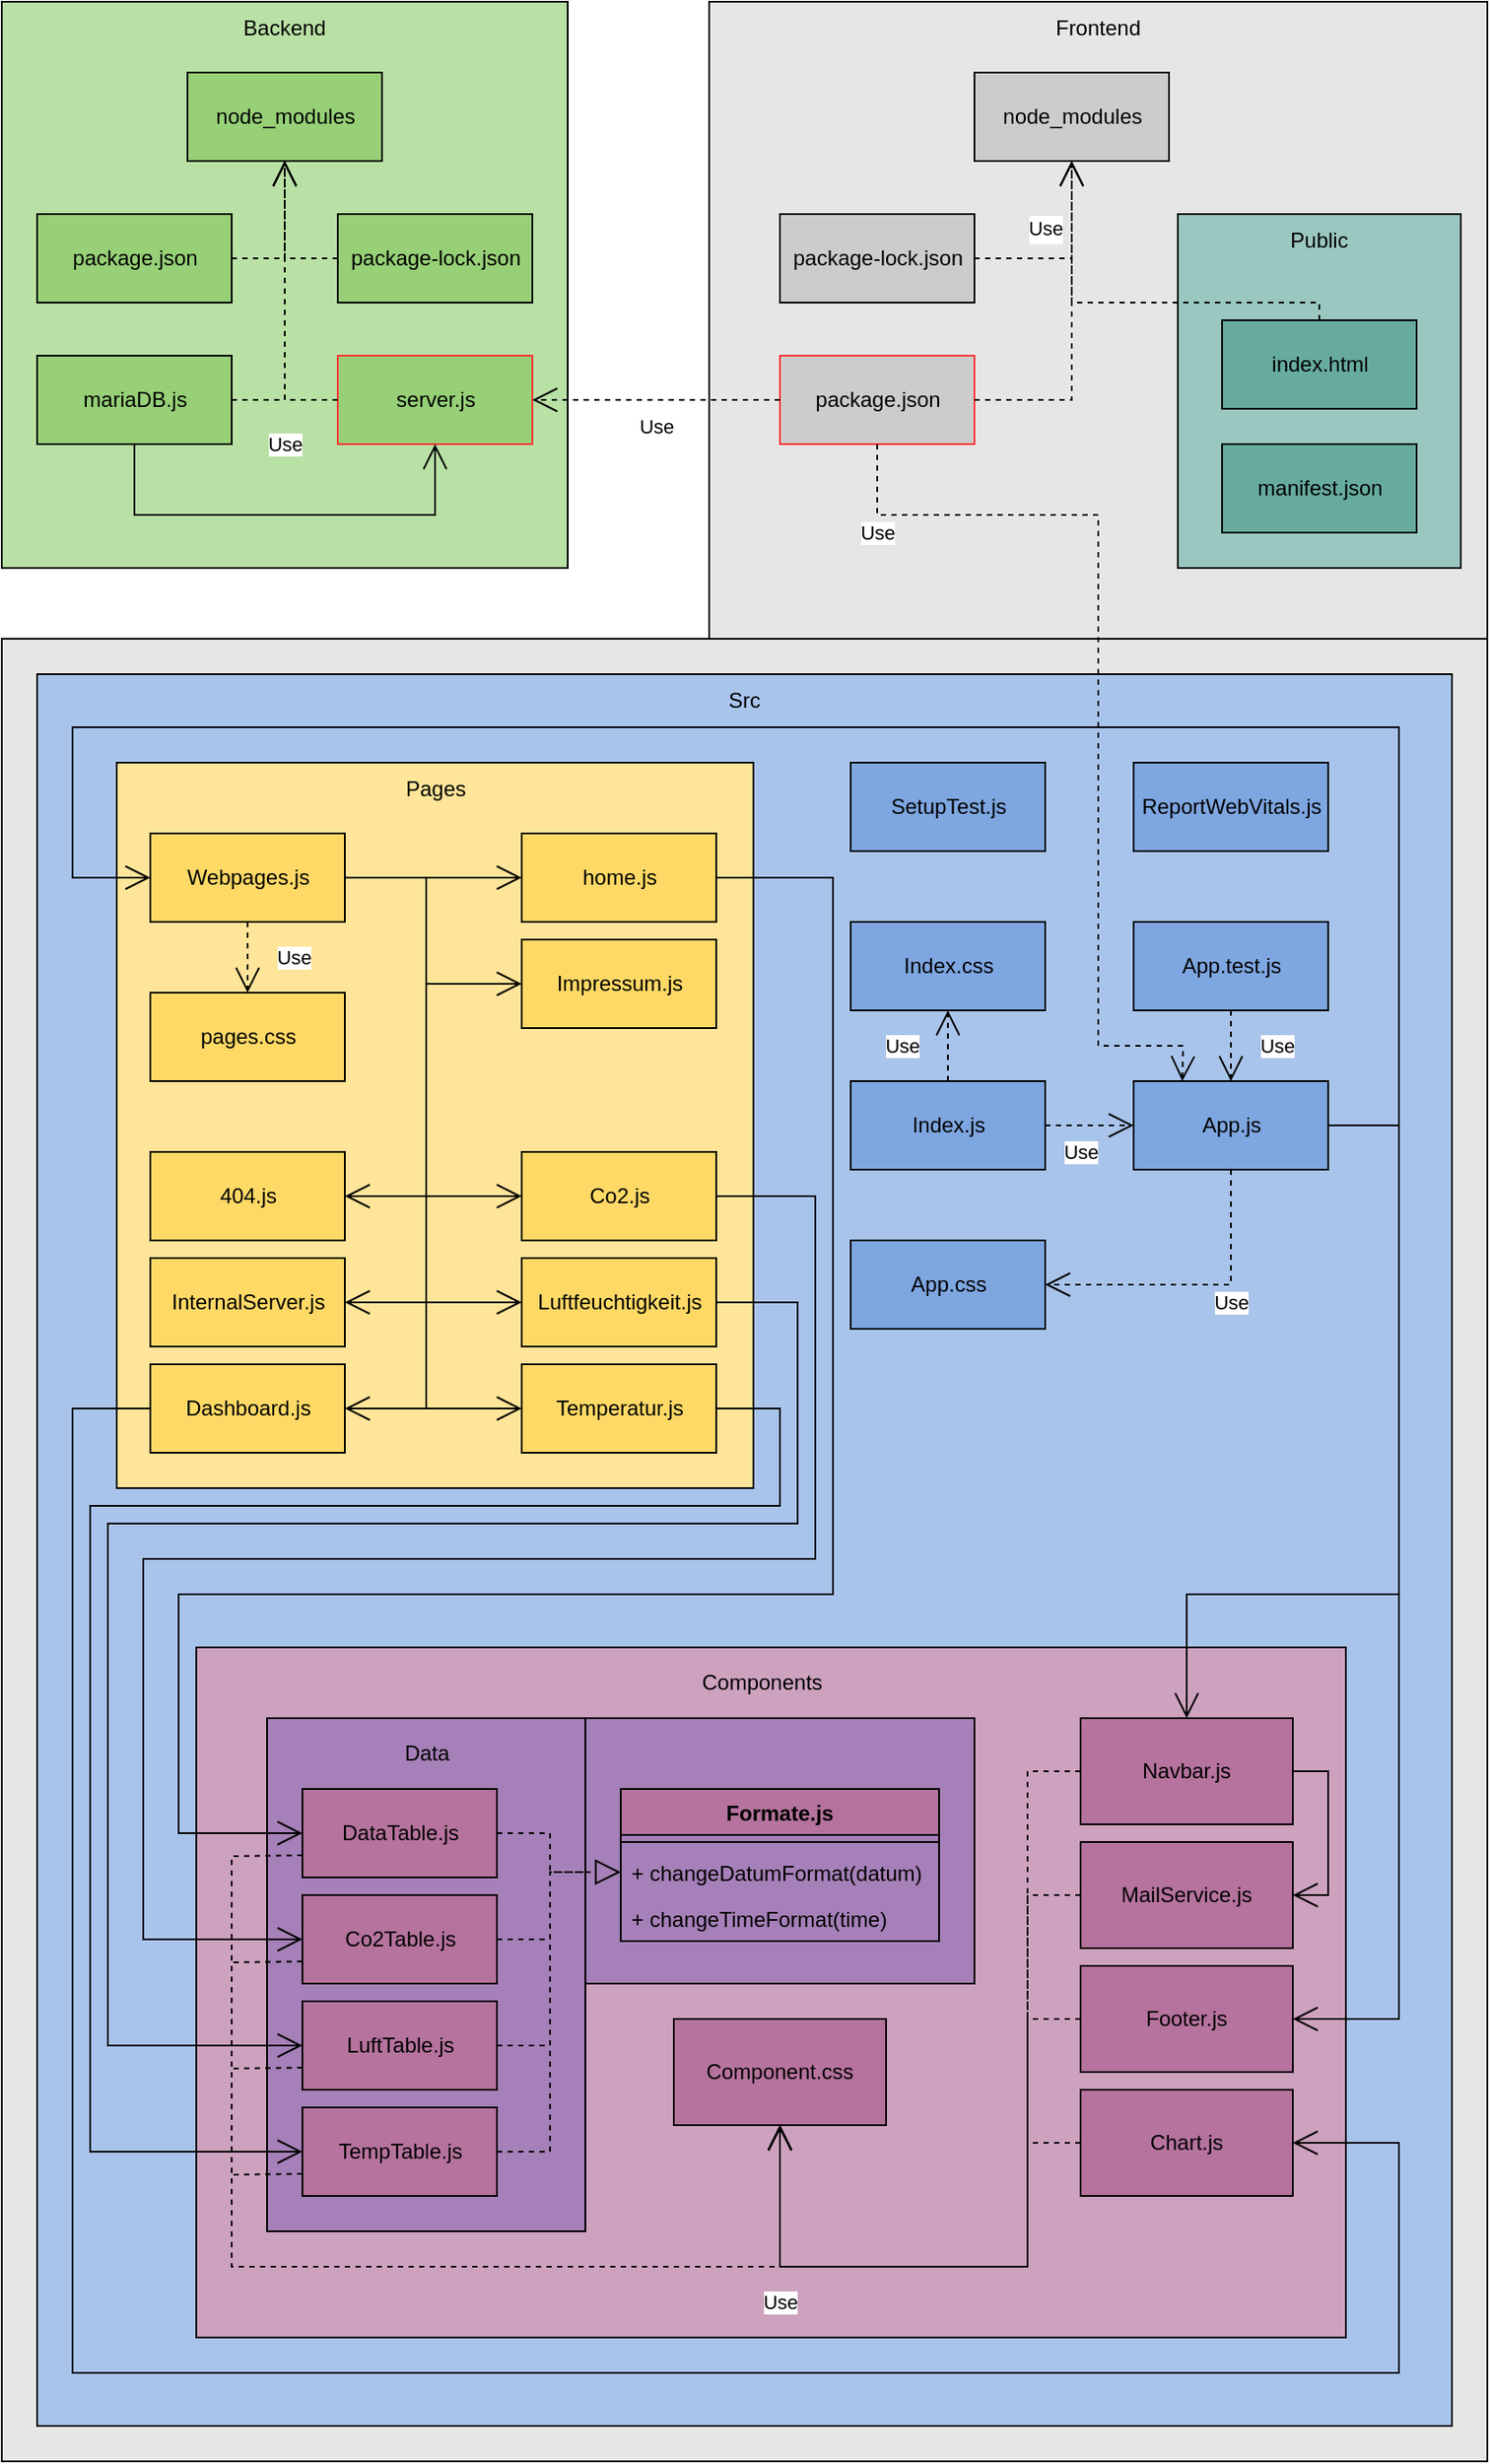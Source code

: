 <mxfile version="15.7.3" type="github">
  <diagram id="6DwWyAH0f5MGy_LQ82so" name="Page-1">
    <mxGraphModel dx="1662" dy="794" grid="1" gridSize="10" guides="1" tooltips="1" connect="1" arrows="1" fold="1" page="1" pageScale="1" pageWidth="827" pageHeight="1169" math="0" shadow="0">
      <root>
        <mxCell id="0" />
        <mxCell id="1" parent="0" />
        <mxCell id="mKhACXzLoR_VBtiS50Ih-36" value="" style="rounded=0;whiteSpace=wrap;html=1;fillColor=#E6E6E6;" vertex="1" parent="1">
          <mxGeometry x="40" y="400" width="840" height="1030" as="geometry" />
        </mxCell>
        <mxCell id="mKhACXzLoR_VBtiS50Ih-16" value="" style="rounded=0;whiteSpace=wrap;html=1;fillColor=#B9E0A5;" vertex="1" parent="1">
          <mxGeometry x="40" y="40" width="320" height="320" as="geometry" />
        </mxCell>
        <mxCell id="mKhACXzLoR_VBtiS50Ih-4" value="Backend" style="text;html=1;strokeColor=none;fillColor=none;align=center;verticalAlign=middle;whiteSpace=wrap;rounded=0;" vertex="1" parent="1">
          <mxGeometry x="170" y="40" width="60" height="30" as="geometry" />
        </mxCell>
        <mxCell id="mKhACXzLoR_VBtiS50Ih-5" value="server.js" style="html=1;fillColor=#97D077;strokeColor=#FF3333;" vertex="1" parent="1">
          <mxGeometry x="230" y="240" width="110" height="50" as="geometry" />
        </mxCell>
        <mxCell id="mKhACXzLoR_VBtiS50Ih-7" value="node_modules" style="html=1;fillColor=#97D077;" vertex="1" parent="1">
          <mxGeometry x="145" y="80" width="110" height="50" as="geometry" />
        </mxCell>
        <mxCell id="mKhACXzLoR_VBtiS50Ih-15" value="mariaDB.js" style="html=1;fillColor=#97D077;" vertex="1" parent="1">
          <mxGeometry x="60" y="240" width="110" height="50" as="geometry" />
        </mxCell>
        <mxCell id="mKhACXzLoR_VBtiS50Ih-17" value="Use" style="endArrow=open;endSize=12;dashed=1;html=1;rounded=0;exitX=1;exitY=0.5;exitDx=0;exitDy=0;entryX=0.5;entryY=1;entryDx=0;entryDy=0;" edge="1" parent="1" source="mKhACXzLoR_VBtiS50Ih-15" target="mKhACXzLoR_VBtiS50Ih-7">
          <mxGeometry x="-0.636" y="-25" width="160" relative="1" as="geometry">
            <mxPoint x="380" y="220" as="sourcePoint" />
            <mxPoint x="610" y="210" as="targetPoint" />
            <Array as="points">
              <mxPoint x="200" y="265" />
              <mxPoint x="200" y="170" />
            </Array>
            <mxPoint x="-25" y="25" as="offset" />
          </mxGeometry>
        </mxCell>
        <mxCell id="mKhACXzLoR_VBtiS50Ih-18" value="Use" style="endArrow=open;endSize=12;dashed=1;html=1;rounded=0;exitX=0;exitY=0.5;exitDx=0;exitDy=0;entryX=0.5;entryY=1;entryDx=0;entryDy=0;" edge="1" parent="1" source="mKhACXzLoR_VBtiS50Ih-5" target="mKhACXzLoR_VBtiS50Ih-7">
          <mxGeometry x="-0.636" y="-25" width="160" relative="1" as="geometry">
            <mxPoint x="135" y="220" as="sourcePoint" />
            <mxPoint x="210" y="140" as="targetPoint" />
            <Array as="points">
              <mxPoint x="200" y="265" />
              <mxPoint x="200" y="170" />
            </Array>
            <mxPoint x="-25" y="25" as="offset" />
          </mxGeometry>
        </mxCell>
        <mxCell id="mKhACXzLoR_VBtiS50Ih-19" value="" style="endArrow=open;endFill=1;endSize=12;html=1;rounded=0;exitX=0.5;exitY=1;exitDx=0;exitDy=0;entryX=0.5;entryY=1;entryDx=0;entryDy=0;" edge="1" parent="1" source="mKhACXzLoR_VBtiS50Ih-15" target="mKhACXzLoR_VBtiS50Ih-5">
          <mxGeometry width="160" relative="1" as="geometry">
            <mxPoint x="160" y="360" as="sourcePoint" />
            <mxPoint x="240" y="370" as="targetPoint" />
            <Array as="points">
              <mxPoint x="115" y="330" />
              <mxPoint x="285" y="330" />
            </Array>
          </mxGeometry>
        </mxCell>
        <mxCell id="mKhACXzLoR_VBtiS50Ih-20" value="" style="rounded=0;whiteSpace=wrap;html=1;fillColor=#E6E6E6;" vertex="1" parent="1">
          <mxGeometry x="440" y="40" width="440" height="360" as="geometry" />
        </mxCell>
        <mxCell id="mKhACXzLoR_VBtiS50Ih-21" value="Frontend" style="text;html=1;strokeColor=none;fillColor=none;align=center;verticalAlign=middle;whiteSpace=wrap;rounded=0;" vertex="1" parent="1">
          <mxGeometry x="630" y="40" width="60" height="30" as="geometry" />
        </mxCell>
        <mxCell id="mKhACXzLoR_VBtiS50Ih-22" value="" style="rounded=0;whiteSpace=wrap;html=1;fillColor=#9AC7BF;" vertex="1" parent="1">
          <mxGeometry x="705" y="160" width="160" height="200" as="geometry" />
        </mxCell>
        <mxCell id="mKhACXzLoR_VBtiS50Ih-23" value="Public" style="text;html=1;strokeColor=none;fillColor=none;align=center;verticalAlign=middle;whiteSpace=wrap;rounded=0;" vertex="1" parent="1">
          <mxGeometry x="755" y="160" width="60" height="30" as="geometry" />
        </mxCell>
        <mxCell id="mKhACXzLoR_VBtiS50Ih-24" value="node_modules" style="html=1;fillColor=#CCCCCC;" vertex="1" parent="1">
          <mxGeometry x="590" y="80" width="110" height="50" as="geometry" />
        </mxCell>
        <mxCell id="mKhACXzLoR_VBtiS50Ih-25" value="" style="rounded=0;whiteSpace=wrap;html=1;fillColor=#A9C4EB;" vertex="1" parent="1">
          <mxGeometry x="60" y="420" width="800" height="990" as="geometry" />
        </mxCell>
        <mxCell id="mKhACXzLoR_VBtiS50Ih-26" value="Src" style="text;html=1;strokeColor=none;fillColor=none;align=center;verticalAlign=middle;whiteSpace=wrap;rounded=0;" vertex="1" parent="1">
          <mxGeometry x="430" y="420" width="60" height="30" as="geometry" />
        </mxCell>
        <mxCell id="mKhACXzLoR_VBtiS50Ih-27" value="index.html" style="html=1;fillColor=#67AB9F;" vertex="1" parent="1">
          <mxGeometry x="730" y="220" width="110" height="50" as="geometry" />
        </mxCell>
        <mxCell id="mKhACXzLoR_VBtiS50Ih-28" value="Use" style="endArrow=open;endSize=12;dashed=1;html=1;rounded=0;exitX=0.5;exitY=0;exitDx=0;exitDy=0;entryX=0.5;entryY=1;entryDx=0;entryDy=0;" edge="1" parent="1" source="mKhACXzLoR_VBtiS50Ih-27" target="mKhACXzLoR_VBtiS50Ih-24">
          <mxGeometry x="0.652" y="15" width="160" relative="1" as="geometry">
            <mxPoint x="320" y="220" as="sourcePoint" />
            <mxPoint x="235" y="140" as="targetPoint" />
            <Array as="points">
              <mxPoint x="785" y="210" />
              <mxPoint x="645" y="210" />
            </Array>
            <mxPoint as="offset" />
          </mxGeometry>
        </mxCell>
        <mxCell id="mKhACXzLoR_VBtiS50Ih-31" value="package.json" style="html=1;fillColor=#CCCCCC;strokeColor=#FF3333;" vertex="1" parent="1">
          <mxGeometry x="480" y="240" width="110" height="50" as="geometry" />
        </mxCell>
        <mxCell id="mKhACXzLoR_VBtiS50Ih-32" value="package-lock.json" style="html=1;fillColor=#CCCCCC;" vertex="1" parent="1">
          <mxGeometry x="480" y="160" width="110" height="50" as="geometry" />
        </mxCell>
        <mxCell id="mKhACXzLoR_VBtiS50Ih-33" value="Use" style="endArrow=open;endSize=12;dashed=1;html=1;rounded=0;exitX=1;exitY=0.5;exitDx=0;exitDy=0;entryX=0.5;entryY=1;entryDx=0;entryDy=0;" edge="1" parent="1" source="mKhACXzLoR_VBtiS50Ih-32" target="mKhACXzLoR_VBtiS50Ih-24">
          <mxGeometry x="0.333" y="15" width="160" relative="1" as="geometry">
            <mxPoint x="795" y="230" as="sourcePoint" />
            <mxPoint x="655" y="140" as="targetPoint" />
            <Array as="points">
              <mxPoint x="645" y="185" />
            </Array>
            <mxPoint as="offset" />
          </mxGeometry>
        </mxCell>
        <mxCell id="mKhACXzLoR_VBtiS50Ih-34" value="Use" style="endArrow=open;endSize=12;dashed=1;html=1;rounded=0;exitX=1;exitY=0.5;exitDx=0;exitDy=0;entryX=0.5;entryY=1;entryDx=0;entryDy=0;" edge="1" parent="1" source="mKhACXzLoR_VBtiS50Ih-31" target="mKhACXzLoR_VBtiS50Ih-24">
          <mxGeometry x="0.6" y="15" width="160" relative="1" as="geometry">
            <mxPoint x="600" y="340" as="sourcePoint" />
            <mxPoint x="760" y="340" as="targetPoint" />
            <Array as="points">
              <mxPoint x="645" y="265" />
            </Array>
            <mxPoint as="offset" />
          </mxGeometry>
        </mxCell>
        <mxCell id="mKhACXzLoR_VBtiS50Ih-35" value="Use" style="endArrow=open;endSize=12;dashed=1;html=1;rounded=0;exitX=0;exitY=0.5;exitDx=0;exitDy=0;entryX=1;entryY=0.5;entryDx=0;entryDy=0;" edge="1" parent="1" source="mKhACXzLoR_VBtiS50Ih-31" target="mKhACXzLoR_VBtiS50Ih-5">
          <mxGeometry y="15" width="160" relative="1" as="geometry">
            <mxPoint x="600" y="330" as="sourcePoint" />
            <mxPoint x="760" y="330" as="targetPoint" />
            <Array as="points" />
            <mxPoint as="offset" />
          </mxGeometry>
        </mxCell>
        <mxCell id="mKhACXzLoR_VBtiS50Ih-39" value="package.json" style="html=1;fillColor=#97D077;" vertex="1" parent="1">
          <mxGeometry x="60" y="160" width="110" height="50" as="geometry" />
        </mxCell>
        <mxCell id="mKhACXzLoR_VBtiS50Ih-40" value="package-lock.json" style="html=1;fillColor=#97D077;" vertex="1" parent="1">
          <mxGeometry x="230" y="160" width="110" height="50" as="geometry" />
        </mxCell>
        <mxCell id="mKhACXzLoR_VBtiS50Ih-41" value="Use" style="endArrow=open;endSize=12;dashed=1;html=1;rounded=0;exitX=1;exitY=0.5;exitDx=0;exitDy=0;" edge="1" parent="1" source="mKhACXzLoR_VBtiS50Ih-39">
          <mxGeometry x="-0.294" y="-105" width="160" relative="1" as="geometry">
            <mxPoint x="700" y="320" as="sourcePoint" />
            <mxPoint x="200" y="130" as="targetPoint" />
            <Array as="points">
              <mxPoint x="200" y="185" />
            </Array>
            <mxPoint x="-105" y="105" as="offset" />
          </mxGeometry>
        </mxCell>
        <mxCell id="mKhACXzLoR_VBtiS50Ih-42" value="Use" style="endArrow=open;endSize=12;dashed=1;html=1;rounded=0;exitX=0;exitY=0.5;exitDx=0;exitDy=0;entryX=0.5;entryY=1;entryDx=0;entryDy=0;" edge="1" parent="1" source="mKhACXzLoR_VBtiS50Ih-40" target="mKhACXzLoR_VBtiS50Ih-7">
          <mxGeometry x="-0.294" y="-105" width="160" relative="1" as="geometry">
            <mxPoint x="700" y="320" as="sourcePoint" />
            <mxPoint x="860" y="320" as="targetPoint" />
            <Array as="points">
              <mxPoint x="200" y="185" />
            </Array>
            <mxPoint x="-105" y="105" as="offset" />
          </mxGeometry>
        </mxCell>
        <mxCell id="mKhACXzLoR_VBtiS50Ih-43" value="manifest.json" style="html=1;fillColor=#67AB9F;" vertex="1" parent="1">
          <mxGeometry x="730" y="290" width="110" height="50" as="geometry" />
        </mxCell>
        <mxCell id="mKhACXzLoR_VBtiS50Ih-44" value="" style="rounded=0;whiteSpace=wrap;html=1;fillColor=#FFE599;" vertex="1" parent="1">
          <mxGeometry x="105" y="470" width="360" height="410" as="geometry" />
        </mxCell>
        <mxCell id="mKhACXzLoR_VBtiS50Ih-45" value="" style="rounded=0;whiteSpace=wrap;html=1;fillColor=#CDA2BE;" vertex="1" parent="1">
          <mxGeometry x="150" y="970" width="650" height="390" as="geometry" />
        </mxCell>
        <mxCell id="mKhACXzLoR_VBtiS50Ih-46" value="Components" style="text;html=1;strokeColor=none;fillColor=none;align=center;verticalAlign=middle;whiteSpace=wrap;rounded=0;" vertex="1" parent="1">
          <mxGeometry x="440" y="975" width="60" height="30" as="geometry" />
        </mxCell>
        <mxCell id="mKhACXzLoR_VBtiS50Ih-47" value="Pages" style="text;html=1;align=center;verticalAlign=middle;resizable=0;points=[];autosize=1;strokeColor=none;fillColor=none;" vertex="1" parent="1">
          <mxGeometry x="260" y="475" width="50" height="20" as="geometry" />
        </mxCell>
        <mxCell id="mKhACXzLoR_VBtiS50Ih-48" value="Webpages.js" style="html=1;fillColor=#FFD966;" vertex="1" parent="1">
          <mxGeometry x="124" y="510" width="110" height="50" as="geometry" />
        </mxCell>
        <mxCell id="mKhACXzLoR_VBtiS50Ih-49" value="pages.css" style="html=1;fillColor=#FFD966;" vertex="1" parent="1">
          <mxGeometry x="124" y="600" width="110" height="50" as="geometry" />
        </mxCell>
        <mxCell id="mKhACXzLoR_VBtiS50Ih-50" value="Co2.js" style="html=1;fillColor=#FFD966;" vertex="1" parent="1">
          <mxGeometry x="334" y="690" width="110" height="50" as="geometry" />
        </mxCell>
        <mxCell id="mKhACXzLoR_VBtiS50Ih-51" value="Temperatur.js" style="html=1;fillColor=#FFD966;" vertex="1" parent="1">
          <mxGeometry x="334" y="810" width="110" height="50" as="geometry" />
        </mxCell>
        <mxCell id="mKhACXzLoR_VBtiS50Ih-52" value="Dashboard.js" style="html=1;fillColor=#FFD966;" vertex="1" parent="1">
          <mxGeometry x="124" y="810" width="110" height="50" as="geometry" />
        </mxCell>
        <mxCell id="mKhACXzLoR_VBtiS50Ih-53" value="Luftfeuchtigkeit.js" style="html=1;fillColor=#FFD966;" vertex="1" parent="1">
          <mxGeometry x="334" y="750" width="110" height="50" as="geometry" />
        </mxCell>
        <mxCell id="mKhACXzLoR_VBtiS50Ih-54" value="Impressum.js" style="html=1;fillColor=#FFD966;" vertex="1" parent="1">
          <mxGeometry x="334" y="570" width="110" height="50" as="geometry" />
        </mxCell>
        <mxCell id="mKhACXzLoR_VBtiS50Ih-55" value="InternalServer.js" style="html=1;fillColor=#FFD966;" vertex="1" parent="1">
          <mxGeometry x="124" y="750" width="110" height="50" as="geometry" />
        </mxCell>
        <mxCell id="mKhACXzLoR_VBtiS50Ih-56" value="home.js" style="html=1;fillColor=#FFD966;" vertex="1" parent="1">
          <mxGeometry x="334" y="510" width="110" height="50" as="geometry" />
        </mxCell>
        <mxCell id="mKhACXzLoR_VBtiS50Ih-58" style="edgeStyle=orthogonalEdgeStyle;rounded=0;orthogonalLoop=1;jettySize=auto;html=1;exitX=0.5;exitY=1;exitDx=0;exitDy=0;" edge="1" parent="1" source="mKhACXzLoR_VBtiS50Ih-53" target="mKhACXzLoR_VBtiS50Ih-53">
          <mxGeometry relative="1" as="geometry" />
        </mxCell>
        <mxCell id="mKhACXzLoR_VBtiS50Ih-61" value="" style="endArrow=open;endFill=1;endSize=12;html=1;rounded=0;exitX=1;exitY=0.5;exitDx=0;exitDy=0;entryX=0;entryY=0.5;entryDx=0;entryDy=0;" edge="1" parent="1" source="mKhACXzLoR_VBtiS50Ih-48" target="mKhACXzLoR_VBtiS50Ih-56">
          <mxGeometry width="160" relative="1" as="geometry">
            <mxPoint x="14" y="850" as="sourcePoint" />
            <mxPoint x="174" y="850" as="targetPoint" />
          </mxGeometry>
        </mxCell>
        <mxCell id="mKhACXzLoR_VBtiS50Ih-62" value="" style="endArrow=open;endFill=1;endSize=12;html=1;rounded=0;exitX=1;exitY=0.5;exitDx=0;exitDy=0;entryX=1;entryY=0.5;entryDx=0;entryDy=0;" edge="1" parent="1" source="mKhACXzLoR_VBtiS50Ih-48" target="mKhACXzLoR_VBtiS50Ih-57">
          <mxGeometry width="160" relative="1" as="geometry">
            <mxPoint x="244" y="705" as="sourcePoint" />
            <mxPoint x="374" y="595" as="targetPoint" />
            <Array as="points">
              <mxPoint x="280" y="535" />
              <mxPoint x="280" y="715" />
            </Array>
          </mxGeometry>
        </mxCell>
        <mxCell id="mKhACXzLoR_VBtiS50Ih-63" value="" style="endArrow=open;endFill=1;endSize=12;html=1;rounded=0;exitX=1;exitY=0.5;exitDx=0;exitDy=0;entryX=0;entryY=0.5;entryDx=0;entryDy=0;" edge="1" parent="1" source="mKhACXzLoR_VBtiS50Ih-48" target="mKhACXzLoR_VBtiS50Ih-54">
          <mxGeometry width="160" relative="1" as="geometry">
            <mxPoint x="254" y="715" as="sourcePoint" />
            <mxPoint x="384" y="605" as="targetPoint" />
            <Array as="points">
              <mxPoint x="280" y="535" />
              <mxPoint x="280" y="595" />
            </Array>
          </mxGeometry>
        </mxCell>
        <mxCell id="mKhACXzLoR_VBtiS50Ih-64" value="" style="endArrow=open;endFill=1;endSize=12;html=1;rounded=0;exitX=1;exitY=0.5;exitDx=0;exitDy=0;entryX=0;entryY=0.5;entryDx=0;entryDy=0;" edge="1" parent="1" source="mKhACXzLoR_VBtiS50Ih-48" target="mKhACXzLoR_VBtiS50Ih-53">
          <mxGeometry width="160" relative="1" as="geometry">
            <mxPoint x="264" y="725" as="sourcePoint" />
            <mxPoint x="394" y="615" as="targetPoint" />
            <Array as="points">
              <mxPoint x="280" y="535" />
              <mxPoint x="280" y="775" />
            </Array>
          </mxGeometry>
        </mxCell>
        <mxCell id="mKhACXzLoR_VBtiS50Ih-66" value="" style="endArrow=open;endFill=1;endSize=12;html=1;rounded=0;exitX=1;exitY=0.5;exitDx=0;exitDy=0;entryX=0;entryY=0.5;entryDx=0;entryDy=0;" edge="1" parent="1" source="mKhACXzLoR_VBtiS50Ih-48" target="mKhACXzLoR_VBtiS50Ih-51">
          <mxGeometry width="160" relative="1" as="geometry">
            <mxPoint x="284" y="745" as="sourcePoint" />
            <mxPoint x="414" y="635" as="targetPoint" />
            <Array as="points">
              <mxPoint x="280" y="535" />
              <mxPoint x="280" y="835" />
            </Array>
          </mxGeometry>
        </mxCell>
        <mxCell id="mKhACXzLoR_VBtiS50Ih-67" value="" style="endArrow=open;endFill=1;endSize=12;html=1;rounded=0;exitX=1;exitY=0.5;exitDx=0;exitDy=0;entryX=0;entryY=0.5;entryDx=0;entryDy=0;" edge="1" parent="1" source="mKhACXzLoR_VBtiS50Ih-48" target="mKhACXzLoR_VBtiS50Ih-50">
          <mxGeometry width="160" relative="1" as="geometry">
            <mxPoint x="294" y="755" as="sourcePoint" />
            <mxPoint x="424" y="645" as="targetPoint" />
            <Array as="points">
              <mxPoint x="280" y="535" />
              <mxPoint x="280" y="715" />
            </Array>
          </mxGeometry>
        </mxCell>
        <mxCell id="mKhACXzLoR_VBtiS50Ih-69" value="" style="endArrow=open;endFill=1;endSize=12;html=1;rounded=0;exitX=1;exitY=0.5;exitDx=0;exitDy=0;entryX=1;entryY=0.5;entryDx=0;entryDy=0;" edge="1" parent="1" source="mKhACXzLoR_VBtiS50Ih-48" target="mKhACXzLoR_VBtiS50Ih-55">
          <mxGeometry width="160" relative="1" as="geometry">
            <mxPoint x="314" y="775" as="sourcePoint" />
            <mxPoint x="444" y="665" as="targetPoint" />
            <Array as="points">
              <mxPoint x="280" y="535" />
              <mxPoint x="280" y="775" />
            </Array>
          </mxGeometry>
        </mxCell>
        <mxCell id="mKhACXzLoR_VBtiS50Ih-70" value="Use" style="endArrow=open;endSize=12;dashed=1;html=1;rounded=0;entryX=0.5;entryY=0;entryDx=0;entryDy=0;exitX=0.5;exitY=1;exitDx=0;exitDy=0;" edge="1" parent="1" source="mKhACXzLoR_VBtiS50Ih-48" target="mKhACXzLoR_VBtiS50Ih-49">
          <mxGeometry y="26" width="160" relative="1" as="geometry">
            <mxPoint x="4" y="725" as="sourcePoint" />
            <mxPoint x="174" y="850" as="targetPoint" />
            <mxPoint as="offset" />
          </mxGeometry>
        </mxCell>
        <mxCell id="mKhACXzLoR_VBtiS50Ih-71" value="" style="whiteSpace=wrap;html=1;fillColor=#A680B8;" vertex="1" parent="1">
          <mxGeometry x="190" y="1010" width="180" height="290" as="geometry" />
        </mxCell>
        <mxCell id="mKhACXzLoR_VBtiS50Ih-72" value="Component.css" style="whiteSpace=wrap;html=1;fillColor=#B5739D;" vertex="1" parent="1">
          <mxGeometry x="420" y="1180" width="120" height="60" as="geometry" />
        </mxCell>
        <mxCell id="mKhACXzLoR_VBtiS50Ih-74" value="DataTable.js" style="html=1;fillColor=#B5739D;" vertex="1" parent="1">
          <mxGeometry x="210" y="1050" width="110" height="50" as="geometry" />
        </mxCell>
        <mxCell id="mKhACXzLoR_VBtiS50Ih-75" value="Co2Table.js" style="html=1;fillColor=#B5739D;" vertex="1" parent="1">
          <mxGeometry x="210" y="1110" width="110" height="50" as="geometry" />
        </mxCell>
        <mxCell id="mKhACXzLoR_VBtiS50Ih-76" value="LuftTable.js" style="html=1;fillColor=#B5739D;" vertex="1" parent="1">
          <mxGeometry x="210" y="1170" width="110" height="50" as="geometry" />
        </mxCell>
        <mxCell id="mKhACXzLoR_VBtiS50Ih-78" value="TempTable.js" style="html=1;fillColor=#B5739D;" vertex="1" parent="1">
          <mxGeometry x="210" y="1230" width="110" height="50" as="geometry" />
        </mxCell>
        <mxCell id="mKhACXzLoR_VBtiS50Ih-87" value="Chart.js" style="whiteSpace=wrap;html=1;fillColor=#B5739D;" vertex="1" parent="1">
          <mxGeometry x="650" y="1220" width="120" height="60" as="geometry" />
        </mxCell>
        <mxCell id="mKhACXzLoR_VBtiS50Ih-88" value="Footer.js" style="whiteSpace=wrap;html=1;fillColor=#B5739D;" vertex="1" parent="1">
          <mxGeometry x="650" y="1150" width="120" height="60" as="geometry" />
        </mxCell>
        <mxCell id="mKhACXzLoR_VBtiS50Ih-89" value="MailService.js" style="whiteSpace=wrap;html=1;fillColor=#B5739D;" vertex="1" parent="1">
          <mxGeometry x="650" y="1080" width="120" height="60" as="geometry" />
        </mxCell>
        <mxCell id="mKhACXzLoR_VBtiS50Ih-90" value="Navbar.js" style="whiteSpace=wrap;html=1;fillColor=#B5739D;" vertex="1" parent="1">
          <mxGeometry x="650" y="1010" width="120" height="60" as="geometry" />
        </mxCell>
        <mxCell id="mKhACXzLoR_VBtiS50Ih-92" value="" style="endArrow=block;dashed=1;endFill=0;endSize=12;html=1;rounded=0;exitX=1;exitY=0.5;exitDx=0;exitDy=0;entryX=0;entryY=0.5;entryDx=0;entryDy=0;" edge="1" parent="1" source="mKhACXzLoR_VBtiS50Ih-75" target="mKhACXzLoR_VBtiS50Ih-85">
          <mxGeometry width="160" relative="1" as="geometry">
            <mxPoint x="330" y="1085" as="sourcePoint" />
            <mxPoint x="400" y="1107" as="targetPoint" />
            <Array as="points">
              <mxPoint x="350" y="1135" />
              <mxPoint x="350" y="1097" />
            </Array>
          </mxGeometry>
        </mxCell>
        <mxCell id="mKhACXzLoR_VBtiS50Ih-97" value="" style="endArrow=block;dashed=1;endFill=0;endSize=12;html=1;rounded=0;exitX=1;exitY=0.5;exitDx=0;exitDy=0;entryX=0;entryY=0.5;entryDx=0;entryDy=0;" edge="1" parent="1" source="mKhACXzLoR_VBtiS50Ih-76" target="mKhACXzLoR_VBtiS50Ih-85">
          <mxGeometry width="160" relative="1" as="geometry">
            <mxPoint x="330" y="1145" as="sourcePoint" />
            <mxPoint x="400" y="1107" as="targetPoint" />
            <Array as="points">
              <mxPoint x="350" y="1195" />
              <mxPoint x="350" y="1097" />
            </Array>
          </mxGeometry>
        </mxCell>
        <mxCell id="mKhACXzLoR_VBtiS50Ih-99" value="" style="endArrow=block;dashed=1;endFill=0;endSize=12;html=1;rounded=0;exitX=1;exitY=0.5;exitDx=0;exitDy=0;entryX=0;entryY=0.5;entryDx=0;entryDy=0;" edge="1" parent="1" source="mKhACXzLoR_VBtiS50Ih-78" target="mKhACXzLoR_VBtiS50Ih-85">
          <mxGeometry width="160" relative="1" as="geometry">
            <mxPoint x="350" y="1165" as="sourcePoint" />
            <mxPoint x="420" y="1127" as="targetPoint" />
            <Array as="points">
              <mxPoint x="350" y="1255" />
              <mxPoint x="350" y="1097" />
            </Array>
          </mxGeometry>
        </mxCell>
        <mxCell id="mKhACXzLoR_VBtiS50Ih-100" value="App.js" style="html=1;fillColor=#7EA6E0;" vertex="1" parent="1">
          <mxGeometry x="680" y="650" width="110" height="50" as="geometry" />
        </mxCell>
        <mxCell id="mKhACXzLoR_VBtiS50Ih-101" value="App.css" style="html=1;fillColor=#7EA6E0;" vertex="1" parent="1">
          <mxGeometry x="520" y="740" width="110" height="50" as="geometry" />
        </mxCell>
        <mxCell id="mKhACXzLoR_VBtiS50Ih-102" value="Index.js" style="html=1;fillColor=#7EA6E0;" vertex="1" parent="1">
          <mxGeometry x="520" y="650" width="110" height="50" as="geometry" />
        </mxCell>
        <mxCell id="mKhACXzLoR_VBtiS50Ih-103" value="Index.css" style="html=1;fillColor=#7EA6E0;" vertex="1" parent="1">
          <mxGeometry x="520" y="560" width="110" height="50" as="geometry" />
        </mxCell>
        <mxCell id="mKhACXzLoR_VBtiS50Ih-104" value="SetupTest.js&lt;span style=&quot;color: rgba(0 , 0 , 0 , 0) ; font-family: monospace ; font-size: 0px&quot;&gt;%3CmxGraphModel%3E%3Croot%3E%3CmxCell%20id%3D%220%22%2F%3E%3CmxCell%20id%3D%221%22%20parent%3D%220%22%2F%3E%3CmxCell%20id%3D%222%22%20value%3D%22App.js%22%20style%3D%22html%3D1%3BfillColor%3D%237EA6E0%3B%22%20vertex%3D%221%22%20parent%3D%221%22%3E%3CmxGeometry%20x%3D%22170%22%20y%3D%22510%22%20width%3D%22110%22%20height%3D%2250%22%20as%3D%22geometry%22%2F%3E%3C%2FmxCell%3E%3C%2Froot%3E%3C%2FmxGraphModel%3E&lt;/span&gt;" style="html=1;fillColor=#7EA6E0;" vertex="1" parent="1">
          <mxGeometry x="520" y="470" width="110" height="50" as="geometry" />
        </mxCell>
        <mxCell id="mKhACXzLoR_VBtiS50Ih-105" value="ReportWebVitals.js" style="html=1;fillColor=#7EA6E0;" vertex="1" parent="1">
          <mxGeometry x="680" y="470" width="110" height="50" as="geometry" />
        </mxCell>
        <mxCell id="mKhACXzLoR_VBtiS50Ih-106" value="App.test.js" style="html=1;fillColor=#7EA6E0;" vertex="1" parent="1">
          <mxGeometry x="680" y="560" width="110" height="50" as="geometry" />
        </mxCell>
        <mxCell id="mKhACXzLoR_VBtiS50Ih-113" value="" style="whiteSpace=wrap;html=1;fillColor=#A680B8;" vertex="1" parent="1">
          <mxGeometry x="370" y="1010" width="220" height="150" as="geometry" />
        </mxCell>
        <mxCell id="mKhACXzLoR_VBtiS50Ih-107" value="Use" style="endArrow=open;endSize=12;dashed=1;html=1;rounded=0;entryX=0.5;entryY=1;entryDx=0;entryDy=0;exitX=0.5;exitY=0;exitDx=0;exitDy=0;" edge="1" parent="1" source="mKhACXzLoR_VBtiS50Ih-102" target="mKhACXzLoR_VBtiS50Ih-103">
          <mxGeometry y="26" width="160" relative="1" as="geometry">
            <mxPoint x="575" y="640" as="sourcePoint" />
            <mxPoint x="794" y="790" as="targetPoint" />
            <mxPoint as="offset" />
            <Array as="points" />
          </mxGeometry>
        </mxCell>
        <mxCell id="mKhACXzLoR_VBtiS50Ih-108" value="Use" style="endArrow=open;endSize=12;dashed=1;html=1;rounded=0;entryX=1;entryY=0.5;entryDx=0;entryDy=0;exitX=0.5;exitY=1;exitDx=0;exitDy=0;" edge="1" parent="1" source="mKhACXzLoR_VBtiS50Ih-100" target="mKhACXzLoR_VBtiS50Ih-101">
          <mxGeometry x="-0.235" y="10" width="160" relative="1" as="geometry">
            <mxPoint x="735" y="700" as="sourcePoint" />
            <mxPoint x="1174" y="810" as="targetPoint" />
            <mxPoint as="offset" />
            <Array as="points">
              <mxPoint x="735" y="765" />
            </Array>
          </mxGeometry>
        </mxCell>
        <mxCell id="mKhACXzLoR_VBtiS50Ih-109" value="Use" style="endArrow=open;endSize=12;dashed=1;html=1;rounded=0;entryX=0.5;entryY=0;entryDx=0;entryDy=0;exitX=0.5;exitY=1;exitDx=0;exitDy=0;" edge="1" parent="1" source="mKhACXzLoR_VBtiS50Ih-106" target="mKhACXzLoR_VBtiS50Ih-100">
          <mxGeometry y="26" width="160" relative="1" as="geometry">
            <mxPoint x="1184" y="690" as="sourcePoint" />
            <mxPoint x="1184" y="730" as="targetPoint" />
            <mxPoint as="offset" />
          </mxGeometry>
        </mxCell>
        <mxCell id="mKhACXzLoR_VBtiS50Ih-110" value="Use" style="endArrow=open;endSize=12;dashed=1;html=1;rounded=0;entryX=0;entryY=0.5;entryDx=0;entryDy=0;exitX=1;exitY=0.5;exitDx=0;exitDy=0;" edge="1" parent="1" source="mKhACXzLoR_VBtiS50Ih-102" target="mKhACXzLoR_VBtiS50Ih-100">
          <mxGeometry x="-0.2" y="-15" width="160" relative="1" as="geometry">
            <mxPoint x="1034" y="710" as="sourcePoint" />
            <mxPoint x="1034" y="750" as="targetPoint" />
            <mxPoint as="offset" />
          </mxGeometry>
        </mxCell>
        <mxCell id="mKhACXzLoR_VBtiS50Ih-82" value="Formate.js" style="swimlane;fontStyle=1;align=center;verticalAlign=top;childLayout=stackLayout;horizontal=1;startSize=26;horizontalStack=0;resizeParent=1;resizeParentMax=0;resizeLast=0;collapsible=1;marginBottom=0;fillColor=#B5739D;" vertex="1" parent="1">
          <mxGeometry x="390" y="1050" width="180" height="86" as="geometry" />
        </mxCell>
        <mxCell id="mKhACXzLoR_VBtiS50Ih-84" value="" style="line;strokeWidth=1;fillColor=none;align=left;verticalAlign=middle;spacingTop=-1;spacingLeft=3;spacingRight=3;rotatable=0;labelPosition=right;points=[];portConstraint=eastwest;" vertex="1" parent="mKhACXzLoR_VBtiS50Ih-82">
          <mxGeometry y="26" width="180" height="8" as="geometry" />
        </mxCell>
        <mxCell id="mKhACXzLoR_VBtiS50Ih-85" value="+ changeDatumFormat(datum)" style="text;strokeColor=none;fillColor=none;align=left;verticalAlign=top;spacingLeft=4;spacingRight=4;overflow=hidden;rotatable=0;points=[[0,0.5],[1,0.5]];portConstraint=eastwest;" vertex="1" parent="mKhACXzLoR_VBtiS50Ih-82">
          <mxGeometry y="34" width="180" height="26" as="geometry" />
        </mxCell>
        <mxCell id="mKhACXzLoR_VBtiS50Ih-86" value="+ changeTimeFormat(time)" style="text;strokeColor=none;fillColor=none;align=left;verticalAlign=top;spacingLeft=4;spacingRight=4;overflow=hidden;rotatable=0;points=[[0,0.5],[1,0.5]];portConstraint=eastwest;" vertex="1" parent="mKhACXzLoR_VBtiS50Ih-82">
          <mxGeometry y="60" width="180" height="26" as="geometry" />
        </mxCell>
        <mxCell id="mKhACXzLoR_VBtiS50Ih-73" value="Data" style="text;html=1;align=center;verticalAlign=middle;resizable=0;points=[];autosize=1;strokeColor=none;fillColor=none;" vertex="1" parent="1">
          <mxGeometry x="260" y="1020" width="40" height="20" as="geometry" />
        </mxCell>
        <mxCell id="mKhACXzLoR_VBtiS50Ih-91" value="" style="endArrow=block;dashed=1;endFill=0;endSize=12;html=1;rounded=0;exitX=1;exitY=0.5;exitDx=0;exitDy=0;entryX=0;entryY=0.5;entryDx=0;entryDy=0;" edge="1" parent="1" source="mKhACXzLoR_VBtiS50Ih-74" target="mKhACXzLoR_VBtiS50Ih-85">
          <mxGeometry width="160" relative="1" as="geometry">
            <mxPoint x="-70" y="1380" as="sourcePoint" />
            <mxPoint x="90" y="1380" as="targetPoint" />
            <Array as="points">
              <mxPoint x="350" y="1075" />
              <mxPoint x="350" y="1097" />
            </Array>
          </mxGeometry>
        </mxCell>
        <mxCell id="mKhACXzLoR_VBtiS50Ih-115" value="Use" style="endArrow=open;endSize=12;dashed=1;html=1;rounded=0;entryX=0.5;entryY=1;entryDx=0;entryDy=0;exitX=0;exitY=0.5;exitDx=0;exitDy=0;" edge="1" parent="1" source="mKhACXzLoR_VBtiS50Ih-89" target="mKhACXzLoR_VBtiS50Ih-72">
          <mxGeometry x="0.652" y="-20" width="160" relative="1" as="geometry">
            <mxPoint x="440" y="1310" as="sourcePoint" />
            <mxPoint x="600" y="1310" as="targetPoint" />
            <Array as="points">
              <mxPoint x="620" y="1110" />
              <mxPoint x="620" y="1320" />
              <mxPoint x="480" y="1320" />
            </Array>
            <mxPoint x="-20" y="20" as="offset" />
          </mxGeometry>
        </mxCell>
        <mxCell id="mKhACXzLoR_VBtiS50Ih-116" value="Use" style="endArrow=open;endSize=12;dashed=1;html=1;rounded=0;entryX=0.5;entryY=1;entryDx=0;entryDy=0;exitX=0;exitY=0.5;exitDx=0;exitDy=0;" edge="1" parent="1" source="mKhACXzLoR_VBtiS50Ih-88" target="mKhACXzLoR_VBtiS50Ih-72">
          <mxGeometry x="0.59" y="-20" width="160" relative="1" as="geometry">
            <mxPoint x="450" y="1320" as="sourcePoint" />
            <mxPoint x="490" y="1250" as="targetPoint" />
            <Array as="points">
              <mxPoint x="620" y="1180" />
              <mxPoint x="620" y="1320" />
              <mxPoint x="480" y="1320" />
            </Array>
            <mxPoint x="-20" y="20" as="offset" />
          </mxGeometry>
        </mxCell>
        <mxCell id="mKhACXzLoR_VBtiS50Ih-117" value="Use" style="endArrow=open;endSize=12;dashed=1;html=1;rounded=0;entryX=0.5;entryY=1;entryDx=0;entryDy=0;exitX=0;exitY=0.5;exitDx=0;exitDy=0;" edge="1" parent="1" source="mKhACXzLoR_VBtiS50Ih-87" target="mKhACXzLoR_VBtiS50Ih-72">
          <mxGeometry x="0.5" y="-20" width="160" relative="1" as="geometry">
            <mxPoint x="460" y="1330" as="sourcePoint" />
            <mxPoint x="500" y="1260" as="targetPoint" />
            <Array as="points">
              <mxPoint x="620" y="1250" />
              <mxPoint x="620" y="1320" />
              <mxPoint x="480" y="1320" />
            </Array>
            <mxPoint x="-20" y="20" as="offset" />
          </mxGeometry>
        </mxCell>
        <mxCell id="mKhACXzLoR_VBtiS50Ih-118" value="Use" style="endArrow=open;endSize=12;dashed=1;html=1;rounded=0;entryX=0.5;entryY=1;entryDx=0;entryDy=0;exitX=0;exitY=0.5;exitDx=0;exitDy=0;" edge="1" parent="1" source="mKhACXzLoR_VBtiS50Ih-90" target="mKhACXzLoR_VBtiS50Ih-72">
          <mxGeometry x="0.698" y="-20" width="160" relative="1" as="geometry">
            <mxPoint x="470" y="1340" as="sourcePoint" />
            <mxPoint x="510" y="1270" as="targetPoint" />
            <Array as="points">
              <mxPoint x="620" y="1040" />
              <mxPoint x="620" y="1320" />
              <mxPoint x="480" y="1320" />
            </Array>
            <mxPoint x="-20" y="20" as="offset" />
          </mxGeometry>
        </mxCell>
        <mxCell id="mKhACXzLoR_VBtiS50Ih-119" value="Use" style="endArrow=open;endSize=12;dashed=1;html=1;rounded=0;entryX=0.5;entryY=1;entryDx=0;entryDy=0;exitX=0;exitY=0.75;exitDx=0;exitDy=0;" edge="1" parent="1" source="mKhACXzLoR_VBtiS50Ih-78" target="mKhACXzLoR_VBtiS50Ih-72">
          <mxGeometry x="0.668" y="-20" width="160" relative="1" as="geometry">
            <mxPoint x="480" y="1360" as="sourcePoint" />
            <mxPoint x="520" y="1280" as="targetPoint" />
            <Array as="points">
              <mxPoint x="170" y="1268" />
              <mxPoint x="170" y="1320" />
              <mxPoint x="480" y="1320" />
            </Array>
            <mxPoint x="-20" y="20" as="offset" />
          </mxGeometry>
        </mxCell>
        <mxCell id="mKhACXzLoR_VBtiS50Ih-120" value="" style="endArrow=open;endFill=1;endSize=12;html=1;rounded=0;exitX=1;exitY=0.5;exitDx=0;exitDy=0;entryX=0.5;entryY=0;entryDx=0;entryDy=0;" edge="1" parent="1" source="mKhACXzLoR_VBtiS50Ih-100" target="mKhACXzLoR_VBtiS50Ih-90">
          <mxGeometry width="160" relative="1" as="geometry">
            <mxPoint x="600" y="830" as="sourcePoint" />
            <mxPoint x="760" y="830" as="targetPoint" />
            <Array as="points">
              <mxPoint x="830" y="675" />
              <mxPoint x="830" y="940" />
              <mxPoint x="710" y="940" />
            </Array>
          </mxGeometry>
        </mxCell>
        <mxCell id="mKhACXzLoR_VBtiS50Ih-121" value="" style="endArrow=open;endFill=1;endSize=12;html=1;rounded=0;entryX=0;entryY=0.5;entryDx=0;entryDy=0;exitX=1;exitY=0.5;exitDx=0;exitDy=0;" edge="1" parent="1" source="mKhACXzLoR_VBtiS50Ih-100" target="mKhACXzLoR_VBtiS50Ih-48">
          <mxGeometry width="160" relative="1" as="geometry">
            <mxPoint x="790" y="690" as="sourcePoint" />
            <mxPoint x="710" y="1010" as="targetPoint" />
            <Array as="points">
              <mxPoint x="830" y="675" />
              <mxPoint x="830" y="450" />
              <mxPoint x="80" y="450" />
              <mxPoint x="80" y="535" />
            </Array>
          </mxGeometry>
        </mxCell>
        <mxCell id="mKhACXzLoR_VBtiS50Ih-122" value="" style="endArrow=open;endFill=1;endSize=12;html=1;rounded=0;exitX=1;exitY=0.5;exitDx=0;exitDy=0;entryX=1;entryY=0.5;entryDx=0;entryDy=0;" edge="1" parent="1" source="mKhACXzLoR_VBtiS50Ih-100" target="mKhACXzLoR_VBtiS50Ih-88">
          <mxGeometry width="160" relative="1" as="geometry">
            <mxPoint x="790" y="690" as="sourcePoint" />
            <mxPoint x="710" y="1010" as="targetPoint" />
            <Array as="points">
              <mxPoint x="830" y="675" />
              <mxPoint x="830" y="940" />
              <mxPoint x="830" y="1180" />
            </Array>
          </mxGeometry>
        </mxCell>
        <mxCell id="mKhACXzLoR_VBtiS50Ih-123" value="" style="endArrow=open;endFill=1;endSize=12;html=1;rounded=0;exitX=1;exitY=0.5;exitDx=0;exitDy=0;entryX=1;entryY=0.5;entryDx=0;entryDy=0;" edge="1" parent="1" source="mKhACXzLoR_VBtiS50Ih-90" target="mKhACXzLoR_VBtiS50Ih-89">
          <mxGeometry width="160" relative="1" as="geometry">
            <mxPoint x="530" y="1100" as="sourcePoint" />
            <mxPoint x="690" y="1100" as="targetPoint" />
            <Array as="points">
              <mxPoint x="790" y="1040" />
              <mxPoint x="790" y="1110" />
            </Array>
          </mxGeometry>
        </mxCell>
        <mxCell id="mKhACXzLoR_VBtiS50Ih-124" value="" style="endArrow=open;endFill=1;endSize=12;html=1;rounded=0;entryX=1;entryY=0.5;entryDx=0;entryDy=0;exitX=0;exitY=0.5;exitDx=0;exitDy=0;" edge="1" parent="1" source="mKhACXzLoR_VBtiS50Ih-52" target="mKhACXzLoR_VBtiS50Ih-87">
          <mxGeometry width="160" relative="1" as="geometry">
            <mxPoint x="530" y="1200" as="sourcePoint" />
            <mxPoint x="690" y="1200" as="targetPoint" />
            <Array as="points">
              <mxPoint x="80" y="835" />
              <mxPoint x="80" y="1380" />
              <mxPoint x="830" y="1380" />
              <mxPoint x="830" y="1250" />
            </Array>
          </mxGeometry>
        </mxCell>
        <mxCell id="mKhACXzLoR_VBtiS50Ih-57" value="404.js" style="html=1;fillColor=#FFD966;" vertex="1" parent="1">
          <mxGeometry x="124" y="690" width="110" height="50" as="geometry" />
        </mxCell>
        <mxCell id="mKhACXzLoR_VBtiS50Ih-127" value="" style="endArrow=open;endFill=1;endSize=12;html=1;rounded=0;exitX=1;exitY=0.5;exitDx=0;exitDy=0;entryX=1;entryY=0.5;entryDx=0;entryDy=0;" edge="1" parent="1" source="mKhACXzLoR_VBtiS50Ih-48" target="mKhACXzLoR_VBtiS50Ih-52">
          <mxGeometry width="160" relative="1" as="geometry">
            <mxPoint x="530" y="770" as="sourcePoint" />
            <mxPoint x="690" y="770" as="targetPoint" />
            <Array as="points">
              <mxPoint x="280" y="535" />
              <mxPoint x="280" y="835" />
            </Array>
          </mxGeometry>
        </mxCell>
        <mxCell id="mKhACXzLoR_VBtiS50Ih-128" value="" style="endArrow=open;endFill=1;endSize=12;html=1;rounded=0;exitX=1;exitY=0.5;exitDx=0;exitDy=0;entryX=0;entryY=0.5;entryDx=0;entryDy=0;" edge="1" parent="1" source="mKhACXzLoR_VBtiS50Ih-51" target="mKhACXzLoR_VBtiS50Ih-78">
          <mxGeometry width="160" relative="1" as="geometry">
            <mxPoint x="530" y="870" as="sourcePoint" />
            <mxPoint x="690" y="870" as="targetPoint" />
            <Array as="points">
              <mxPoint x="480" y="835" />
              <mxPoint x="480" y="890" />
              <mxPoint x="90" y="890" />
              <mxPoint x="90" y="1255" />
            </Array>
          </mxGeometry>
        </mxCell>
        <mxCell id="mKhACXzLoR_VBtiS50Ih-129" value="" style="endArrow=open;endFill=1;endSize=12;html=1;rounded=0;exitX=1;exitY=0.5;exitDx=0;exitDy=0;entryX=0;entryY=0.5;entryDx=0;entryDy=0;" edge="1" parent="1" source="mKhACXzLoR_VBtiS50Ih-50" target="mKhACXzLoR_VBtiS50Ih-75">
          <mxGeometry width="160" relative="1" as="geometry">
            <mxPoint x="530" y="990" as="sourcePoint" />
            <mxPoint x="690" y="990" as="targetPoint" />
            <Array as="points">
              <mxPoint x="500" y="715" />
              <mxPoint x="500" y="920" />
              <mxPoint x="120" y="920" />
              <mxPoint x="120" y="1135" />
            </Array>
          </mxGeometry>
        </mxCell>
        <mxCell id="mKhACXzLoR_VBtiS50Ih-130" value="" style="endArrow=open;endFill=1;endSize=12;html=1;rounded=0;exitX=1;exitY=0.5;exitDx=0;exitDy=0;entryX=0;entryY=0.5;entryDx=0;entryDy=0;" edge="1" parent="1" source="mKhACXzLoR_VBtiS50Ih-53" target="mKhACXzLoR_VBtiS50Ih-76">
          <mxGeometry width="160" relative="1" as="geometry">
            <mxPoint x="530" y="790" as="sourcePoint" />
            <mxPoint x="690" y="790" as="targetPoint" />
            <Array as="points">
              <mxPoint x="490" y="775" />
              <mxPoint x="490" y="900" />
              <mxPoint x="100" y="900" />
              <mxPoint x="100" y="1195" />
            </Array>
          </mxGeometry>
        </mxCell>
        <mxCell id="mKhACXzLoR_VBtiS50Ih-131" value="" style="endArrow=open;endFill=1;endSize=12;html=1;rounded=0;exitX=1;exitY=0.5;exitDx=0;exitDy=0;entryX=0;entryY=0.5;entryDx=0;entryDy=0;" edge="1" parent="1" source="mKhACXzLoR_VBtiS50Ih-56" target="mKhACXzLoR_VBtiS50Ih-74">
          <mxGeometry width="160" relative="1" as="geometry">
            <mxPoint x="530" y="990" as="sourcePoint" />
            <mxPoint x="690" y="990" as="targetPoint" />
            <Array as="points">
              <mxPoint x="510" y="535" />
              <mxPoint x="510" y="940" />
              <mxPoint x="140" y="940" />
              <mxPoint x="140" y="1075" />
            </Array>
          </mxGeometry>
        </mxCell>
        <mxCell id="mKhACXzLoR_VBtiS50Ih-132" value="Use" style="endArrow=open;endSize=12;dashed=1;html=1;rounded=0;entryX=0.5;entryY=1;entryDx=0;entryDy=0;exitX=0;exitY=0.75;exitDx=0;exitDy=0;" edge="1" parent="1" source="mKhACXzLoR_VBtiS50Ih-76" target="mKhACXzLoR_VBtiS50Ih-72">
          <mxGeometry x="0.705" y="-20" width="160" relative="1" as="geometry">
            <mxPoint x="220" y="1277.5" as="sourcePoint" />
            <mxPoint x="490" y="1250" as="targetPoint" />
            <Array as="points">
              <mxPoint x="170" y="1208" />
              <mxPoint x="170" y="1320" />
              <mxPoint x="480" y="1320" />
            </Array>
            <mxPoint x="-20" y="20" as="offset" />
          </mxGeometry>
        </mxCell>
        <mxCell id="mKhACXzLoR_VBtiS50Ih-133" value="Use" style="endArrow=open;endSize=12;dashed=1;html=1;rounded=0;entryX=0.5;entryY=1;entryDx=0;entryDy=0;exitX=0;exitY=0.75;exitDx=0;exitDy=0;" edge="1" parent="1" source="mKhACXzLoR_VBtiS50Ih-75" target="mKhACXzLoR_VBtiS50Ih-72">
          <mxGeometry x="0.734" y="-20" width="160" relative="1" as="geometry">
            <mxPoint x="220" y="1217.5" as="sourcePoint" />
            <mxPoint x="490" y="1250" as="targetPoint" />
            <Array as="points">
              <mxPoint x="170" y="1148" />
              <mxPoint x="170" y="1320" />
              <mxPoint x="480" y="1320" />
            </Array>
            <mxPoint x="-20" y="20" as="offset" />
          </mxGeometry>
        </mxCell>
        <mxCell id="mKhACXzLoR_VBtiS50Ih-134" value="Use" style="endArrow=open;endSize=12;dashed=1;html=1;rounded=0;entryX=0.5;entryY=1;entryDx=0;entryDy=0;exitX=0;exitY=0.75;exitDx=0;exitDy=0;" edge="1" parent="1" source="mKhACXzLoR_VBtiS50Ih-74" target="mKhACXzLoR_VBtiS50Ih-72">
          <mxGeometry x="0.758" y="-20" width="160" relative="1" as="geometry">
            <mxPoint x="220" y="1217.5" as="sourcePoint" />
            <mxPoint x="490" y="1250" as="targetPoint" />
            <Array as="points">
              <mxPoint x="170" y="1088" />
              <mxPoint x="170" y="1320" />
              <mxPoint x="480" y="1320" />
            </Array>
            <mxPoint x="-20" y="20" as="offset" />
          </mxGeometry>
        </mxCell>
        <mxCell id="mKhACXzLoR_VBtiS50Ih-135" value="Use" style="endArrow=open;endSize=12;dashed=1;html=1;rounded=0;exitX=0.5;exitY=1;exitDx=0;exitDy=0;entryX=0.25;entryY=0;entryDx=0;entryDy=0;" edge="1" parent="1" source="mKhACXzLoR_VBtiS50Ih-31" target="mKhACXzLoR_VBtiS50Ih-100">
          <mxGeometry x="-0.85" y="-10" width="160" relative="1" as="geometry">
            <mxPoint x="530" y="380" as="sourcePoint" />
            <mxPoint x="690" y="380" as="targetPoint" />
            <Array as="points">
              <mxPoint x="535" y="330" />
              <mxPoint x="660" y="330" />
              <mxPoint x="660" y="630" />
              <mxPoint x="708" y="630" />
            </Array>
            <mxPoint as="offset" />
          </mxGeometry>
        </mxCell>
      </root>
    </mxGraphModel>
  </diagram>
</mxfile>
